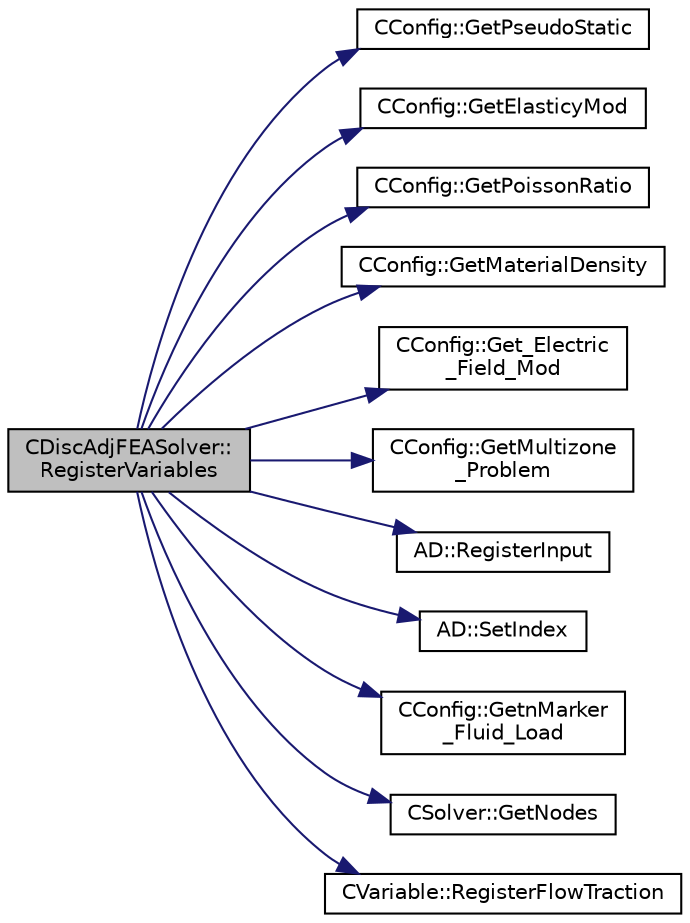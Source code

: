digraph "CDiscAdjFEASolver::RegisterVariables"
{
  edge [fontname="Helvetica",fontsize="10",labelfontname="Helvetica",labelfontsize="10"];
  node [fontname="Helvetica",fontsize="10",shape=record];
  rankdir="LR";
  Node255 [label="CDiscAdjFEASolver::\lRegisterVariables",height=0.2,width=0.4,color="black", fillcolor="grey75", style="filled", fontcolor="black"];
  Node255 -> Node256 [color="midnightblue",fontsize="10",style="solid",fontname="Helvetica"];
  Node256 [label="CConfig::GetPseudoStatic",height=0.2,width=0.4,color="black", fillcolor="white", style="filled",URL="$class_c_config.html#a94e55a0593c6a8ccbe9c8764c921bc77",tooltip="Identifies if the mesh is matching or not (temporary, while implementing interpolation procedures)..."];
  Node255 -> Node257 [color="midnightblue",fontsize="10",style="solid",fontname="Helvetica"];
  Node257 [label="CConfig::GetElasticyMod",height=0.2,width=0.4,color="black", fillcolor="white", style="filled",URL="$class_c_config.html#a62efea3dc037241a8eab90fa078c170e",tooltip="Get the Young&#39;s modulus of elasticity. "];
  Node255 -> Node258 [color="midnightblue",fontsize="10",style="solid",fontname="Helvetica"];
  Node258 [label="CConfig::GetPoissonRatio",height=0.2,width=0.4,color="black", fillcolor="white", style="filled",URL="$class_c_config.html#a3c7bc54cf3d6a30a8529cd0faa8341fb",tooltip="Get the Poisson&#39;s ratio. "];
  Node255 -> Node259 [color="midnightblue",fontsize="10",style="solid",fontname="Helvetica"];
  Node259 [label="CConfig::GetMaterialDensity",height=0.2,width=0.4,color="black", fillcolor="white", style="filled",URL="$class_c_config.html#a389e364d2531c5aa5f5302c72399bc14",tooltip="Get the Material Density. "];
  Node255 -> Node260 [color="midnightblue",fontsize="10",style="solid",fontname="Helvetica"];
  Node260 [label="CConfig::Get_Electric\l_Field_Mod",height=0.2,width=0.4,color="black", fillcolor="white", style="filled",URL="$class_c_config.html#a44ce90a34e24b5841bfbd61ade7db154",tooltip="Get the values for the electric field modulus. "];
  Node255 -> Node261 [color="midnightblue",fontsize="10",style="solid",fontname="Helvetica"];
  Node261 [label="CConfig::GetMultizone\l_Problem",height=0.2,width=0.4,color="black", fillcolor="white", style="filled",URL="$class_c_config.html#ad9233b666b21e43c18592925be61cc9b",tooltip="Get whether the simulation we are running is a multizone simulation. "];
  Node255 -> Node262 [color="midnightblue",fontsize="10",style="solid",fontname="Helvetica"];
  Node262 [label="AD::RegisterInput",height=0.2,width=0.4,color="black", fillcolor="white", style="filled",URL="$namespace_a_d.html#a05310227c195f7e83d394ce9cae8b73e",tooltip="Registers the variable as an input and saves internal data (indices). I.e. as a leaf of the computati..."];
  Node255 -> Node263 [color="midnightblue",fontsize="10",style="solid",fontname="Helvetica"];
  Node263 [label="AD::SetIndex",height=0.2,width=0.4,color="black", fillcolor="white", style="filled",URL="$namespace_a_d.html#a93909396dd20444ea1ad3100003ff08c",tooltip="Evaluates and saves gradient data from a variable. "];
  Node255 -> Node264 [color="midnightblue",fontsize="10",style="solid",fontname="Helvetica"];
  Node264 [label="CConfig::GetnMarker\l_Fluid_Load",height=0.2,width=0.4,color="black", fillcolor="white", style="filled",URL="$class_c_config.html#a3cc19e152ee9623de76d631d819b2999",tooltip="Get the total number of markers in which the flow load is computed/employed. "];
  Node255 -> Node265 [color="midnightblue",fontsize="10",style="solid",fontname="Helvetica"];
  Node265 [label="CSolver::GetNodes",height=0.2,width=0.4,color="black", fillcolor="white", style="filled",URL="$class_c_solver.html#af3198e52a2ea377bb765647b5e697197",tooltip="Allow outside access to the nodes of the solver, containing conservatives, primitives, etc. "];
  Node255 -> Node266 [color="midnightblue",fontsize="10",style="solid",fontname="Helvetica"];
  Node266 [label="CVariable::RegisterFlowTraction",height=0.2,width=0.4,color="black", fillcolor="white", style="filled",URL="$class_c_variable.html#a889b90d5d789a9db75c71172276d60e2",tooltip="A virtual member. "];
}
